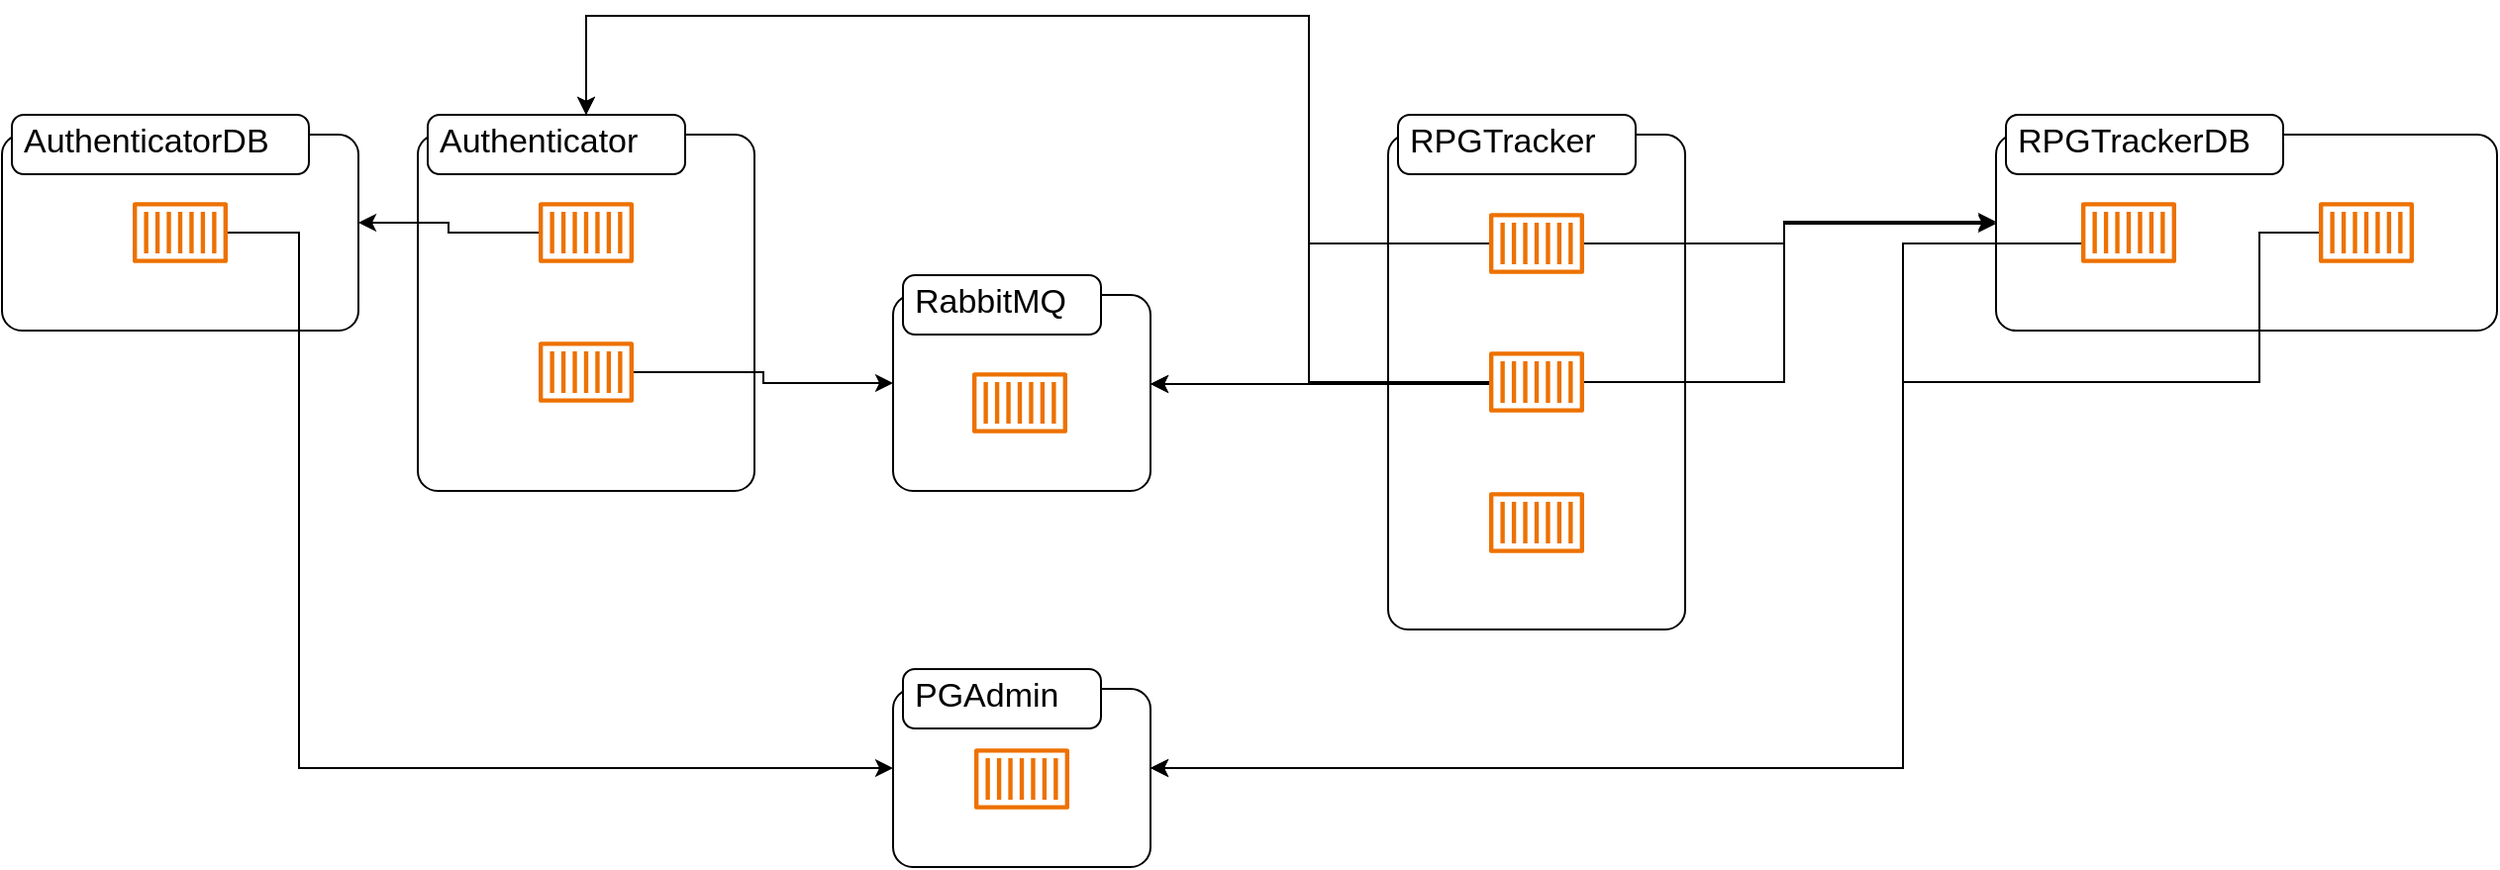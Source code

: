 <mxfile version="22.0.2" type="device">
  <diagram name="networking" id="xU_r3rcO1g7LZFFaFaic">
    <mxGraphModel dx="2245" dy="902" grid="1" gridSize="10" guides="1" tooltips="1" connect="1" arrows="1" fold="1" page="1" pageScale="1" pageWidth="827" pageHeight="1169" math="0" shadow="0">
      <root>
        <mxCell id="0" />
        <mxCell id="1" parent="0" />
        <mxCell id="vP1Gtf31Bn04vz9j_0ZI-1" value="" style="shape=mxgraph.mockup.containers.marginRect;rectMarginTop=10;strokeWidth=1;dashed=0;rounded=1;arcSize=5;recursiveResize=0;html=1;whiteSpace=wrap;fillColor=none;" vertex="1" parent="1">
          <mxGeometry x="270" y="201" width="130" height="109" as="geometry" />
        </mxCell>
        <mxCell id="vP1Gtf31Bn04vz9j_0ZI-2" value="RabbitMQ" style="shape=rect;strokeWidth=1;dashed=0;rounded=1;arcSize=20;fontSize=17;spacing=2;spacingTop=-2;align=left;autosize=1;spacingLeft=4;resizeWidth=0;resizeHeight=0;perimeter=none;html=1;whiteSpace=wrap;" vertex="1" parent="vP1Gtf31Bn04vz9j_0ZI-1">
          <mxGeometry x="5" width="100" height="30" as="geometry" />
        </mxCell>
        <mxCell id="ZK_tPGRw6LqMYWSewLje-2" value="&lt;font color=&quot;#ffffff&quot;&gt;rabbitmq&lt;/font&gt;" style="sketch=0;outlineConnect=0;fontColor=#232F3E;gradientColor=none;fillColor=#ED7100;strokeColor=none;dashed=0;verticalLabelPosition=bottom;verticalAlign=top;align=center;html=1;fontSize=12;fontStyle=0;aspect=fixed;pointerEvents=1;shape=mxgraph.aws4.container_1;" parent="vP1Gtf31Bn04vz9j_0ZI-1" vertex="1">
          <mxGeometry x="40" y="49" width="48" height="31" as="geometry" />
        </mxCell>
        <mxCell id="vP1Gtf31Bn04vz9j_0ZI-10" value="" style="shape=mxgraph.mockup.containers.marginRect;rectMarginTop=10;strokeWidth=1;dashed=0;rounded=1;arcSize=5;recursiveResize=0;html=1;whiteSpace=wrap;fillColor=none;" vertex="1" parent="1">
          <mxGeometry x="520" y="120" width="150" height="260" as="geometry" />
        </mxCell>
        <mxCell id="vP1Gtf31Bn04vz9j_0ZI-11" value="RPGTracker" style="shape=rect;strokeWidth=1;dashed=0;rounded=1;arcSize=20;fontSize=17;spacing=2;spacingTop=-2;align=left;autosize=1;spacingLeft=4;resizeWidth=0;resizeHeight=0;perimeter=none;html=1;whiteSpace=wrap;" vertex="1" parent="vP1Gtf31Bn04vz9j_0ZI-10">
          <mxGeometry x="5" width="120" height="30" as="geometry" />
        </mxCell>
        <mxCell id="vP1Gtf31Bn04vz9j_0ZI-12" value="&lt;font color=&quot;#ffffff&quot;&gt;rpgtracker-core&lt;/font&gt;" style="sketch=0;outlineConnect=0;fontColor=#232F3E;gradientColor=none;fillColor=#ED7100;strokeColor=none;dashed=0;verticalLabelPosition=bottom;verticalAlign=top;align=center;html=1;fontSize=12;fontStyle=0;aspect=fixed;pointerEvents=1;shape=mxgraph.aws4.container_1;" vertex="1" parent="vP1Gtf31Bn04vz9j_0ZI-10">
          <mxGeometry x="51" y="49.5" width="48" height="31" as="geometry" />
        </mxCell>
        <mxCell id="vP1Gtf31Bn04vz9j_0ZI-13" value="&lt;font color=&quot;#ffffff&quot;&gt;rpgtracker-coc&lt;/font&gt;" style="sketch=0;outlineConnect=0;fontColor=#232F3E;gradientColor=none;fillColor=#ED7100;strokeColor=none;dashed=0;verticalLabelPosition=bottom;verticalAlign=top;align=center;html=1;fontSize=12;fontStyle=0;aspect=fixed;pointerEvents=1;shape=mxgraph.aws4.container_1;" vertex="1" parent="vP1Gtf31Bn04vz9j_0ZI-10">
          <mxGeometry x="51" y="119.5" width="48" height="31" as="geometry" />
        </mxCell>
        <mxCell id="vP1Gtf31Bn04vz9j_0ZI-26" value="&lt;font color=&quot;#ffffff&quot;&gt;rpgtracker-gateway&lt;/font&gt;" style="sketch=0;outlineConnect=0;fontColor=#232F3E;gradientColor=none;fillColor=#ED7100;strokeColor=none;dashed=0;verticalLabelPosition=bottom;verticalAlign=top;align=center;html=1;fontSize=12;fontStyle=0;aspect=fixed;pointerEvents=1;shape=mxgraph.aws4.container_1;" vertex="1" parent="vP1Gtf31Bn04vz9j_0ZI-10">
          <mxGeometry x="51" y="190.5" width="48" height="31" as="geometry" />
        </mxCell>
        <mxCell id="vP1Gtf31Bn04vz9j_0ZI-14" style="edgeStyle=orthogonalEdgeStyle;rounded=0;orthogonalLoop=1;jettySize=auto;html=1;" edge="1" parent="1" source="vP1Gtf31Bn04vz9j_0ZI-12" target="vP1Gtf31Bn04vz9j_0ZI-1">
          <mxGeometry relative="1" as="geometry">
            <Array as="points">
              <mxPoint x="480" y="185" />
              <mxPoint x="480" y="256" />
            </Array>
          </mxGeometry>
        </mxCell>
        <mxCell id="vP1Gtf31Bn04vz9j_0ZI-15" style="edgeStyle=orthogonalEdgeStyle;rounded=0;orthogonalLoop=1;jettySize=auto;html=1;" edge="1" parent="1" source="vP1Gtf31Bn04vz9j_0ZI-13" target="vP1Gtf31Bn04vz9j_0ZI-1">
          <mxGeometry relative="1" as="geometry">
            <Array as="points">
              <mxPoint x="510" y="256" />
              <mxPoint x="510" y="256" />
            </Array>
          </mxGeometry>
        </mxCell>
        <mxCell id="vP1Gtf31Bn04vz9j_0ZI-20" value="" style="shape=mxgraph.mockup.containers.marginRect;rectMarginTop=10;strokeWidth=1;dashed=0;rounded=1;arcSize=5;recursiveResize=0;html=1;whiteSpace=wrap;fillColor=none;" vertex="1" parent="1">
          <mxGeometry x="270" y="400" width="130" height="100" as="geometry" />
        </mxCell>
        <mxCell id="vP1Gtf31Bn04vz9j_0ZI-21" value="PGAdmin" style="shape=rect;strokeWidth=1;dashed=0;rounded=1;arcSize=20;fontSize=17;spacing=2;spacingTop=-2;align=left;autosize=1;spacingLeft=4;resizeWidth=0;resizeHeight=0;perimeter=none;html=1;whiteSpace=wrap;" vertex="1" parent="vP1Gtf31Bn04vz9j_0ZI-20">
          <mxGeometry x="5" width="100" height="30" as="geometry" />
        </mxCell>
        <mxCell id="vP1Gtf31Bn04vz9j_0ZI-23" value="&lt;font color=&quot;#ffffff&quot;&gt;pgadmin&lt;/font&gt;" style="sketch=0;outlineConnect=0;fontColor=#232F3E;gradientColor=none;fillColor=#ED7100;strokeColor=none;dashed=0;verticalLabelPosition=bottom;verticalAlign=top;align=center;html=1;fontSize=12;fontStyle=0;aspect=fixed;pointerEvents=1;shape=mxgraph.aws4.container_1;" vertex="1" parent="vP1Gtf31Bn04vz9j_0ZI-20">
          <mxGeometry x="41" y="40" width="48" height="31" as="geometry" />
        </mxCell>
        <mxCell id="vP1Gtf31Bn04vz9j_0ZI-24" style="edgeStyle=orthogonalEdgeStyle;rounded=0;orthogonalLoop=1;jettySize=auto;html=1;" edge="1" parent="1" source="vP1Gtf31Bn04vz9j_0ZI-16" target="vP1Gtf31Bn04vz9j_0ZI-20">
          <mxGeometry relative="1" as="geometry">
            <Array as="points">
              <mxPoint x="780" y="185" />
              <mxPoint x="780" y="450" />
            </Array>
          </mxGeometry>
        </mxCell>
        <mxCell id="vP1Gtf31Bn04vz9j_0ZI-25" style="edgeStyle=orthogonalEdgeStyle;rounded=0;orthogonalLoop=1;jettySize=auto;html=1;" edge="1" parent="1" source="vP1Gtf31Bn04vz9j_0ZI-17" target="vP1Gtf31Bn04vz9j_0ZI-20">
          <mxGeometry relative="1" as="geometry">
            <Array as="points">
              <mxPoint x="960" y="180" />
              <mxPoint x="960" y="255" />
              <mxPoint x="780" y="255" />
              <mxPoint x="780" y="450" />
            </Array>
          </mxGeometry>
        </mxCell>
        <mxCell id="vP1Gtf31Bn04vz9j_0ZI-27" value="" style="shape=mxgraph.mockup.containers.marginRect;rectMarginTop=10;strokeWidth=1;dashed=0;rounded=1;arcSize=5;recursiveResize=0;html=1;whiteSpace=wrap;fillColor=none;" vertex="1" parent="1">
          <mxGeometry x="30" y="120" width="170" height="190" as="geometry" />
        </mxCell>
        <mxCell id="vP1Gtf31Bn04vz9j_0ZI-28" value="Authenticator" style="shape=rect;strokeWidth=1;dashed=0;rounded=1;arcSize=20;fontSize=17;spacing=2;spacingTop=-2;align=left;autosize=1;spacingLeft=4;resizeWidth=0;resizeHeight=0;perimeter=none;html=1;whiteSpace=wrap;" vertex="1" parent="vP1Gtf31Bn04vz9j_0ZI-27">
          <mxGeometry x="5" width="130" height="30" as="geometry" />
        </mxCell>
        <mxCell id="vP1Gtf31Bn04vz9j_0ZI-29" value="&lt;font color=&quot;#ffffff&quot;&gt;keycloak&lt;/font&gt;" style="sketch=0;outlineConnect=0;fontColor=#232F3E;gradientColor=none;fillColor=#ED7100;strokeColor=none;dashed=0;verticalLabelPosition=bottom;verticalAlign=top;align=center;html=1;fontSize=12;fontStyle=0;aspect=fixed;pointerEvents=1;shape=mxgraph.aws4.container_1;" vertex="1" parent="vP1Gtf31Bn04vz9j_0ZI-27">
          <mxGeometry x="61" y="44" width="48" height="31" as="geometry" />
        </mxCell>
        <mxCell id="vP1Gtf31Bn04vz9j_0ZI-31" value="&lt;font color=&quot;#ffffff&quot;&gt;user-service&lt;/font&gt;" style="sketch=0;outlineConnect=0;fontColor=#232F3E;gradientColor=none;fillColor=#ED7100;strokeColor=none;dashed=0;verticalLabelPosition=bottom;verticalAlign=top;align=center;html=1;fontSize=12;fontStyle=0;aspect=fixed;pointerEvents=1;shape=mxgraph.aws4.container_1;" vertex="1" parent="vP1Gtf31Bn04vz9j_0ZI-27">
          <mxGeometry x="61" y="114.5" width="48" height="31" as="geometry" />
        </mxCell>
        <mxCell id="vP1Gtf31Bn04vz9j_0ZI-32" style="edgeStyle=orthogonalEdgeStyle;rounded=0;orthogonalLoop=1;jettySize=auto;html=1;" edge="1" parent="1" source="vP1Gtf31Bn04vz9j_0ZI-12" target="vP1Gtf31Bn04vz9j_0ZI-27">
          <mxGeometry relative="1" as="geometry">
            <Array as="points">
              <mxPoint x="480" y="185" />
              <mxPoint x="480" y="70" />
              <mxPoint x="115" y="70" />
            </Array>
          </mxGeometry>
        </mxCell>
        <mxCell id="vP1Gtf31Bn04vz9j_0ZI-34" style="edgeStyle=orthogonalEdgeStyle;rounded=0;orthogonalLoop=1;jettySize=auto;html=1;" edge="1" parent="1" source="vP1Gtf31Bn04vz9j_0ZI-13" target="vP1Gtf31Bn04vz9j_0ZI-27">
          <mxGeometry relative="1" as="geometry">
            <Array as="points">
              <mxPoint x="480" y="255" />
              <mxPoint x="480" y="70" />
              <mxPoint x="115" y="70" />
            </Array>
          </mxGeometry>
        </mxCell>
        <mxCell id="vP1Gtf31Bn04vz9j_0ZI-35" value="" style="shape=mxgraph.mockup.containers.marginRect;rectMarginTop=10;strokeWidth=1;dashed=0;rounded=1;arcSize=5;recursiveResize=0;html=1;whiteSpace=wrap;fillColor=none;" vertex="1" parent="1">
          <mxGeometry x="827" y="120" width="253" height="109" as="geometry" />
        </mxCell>
        <mxCell id="vP1Gtf31Bn04vz9j_0ZI-36" value="RPGTrackerDB" style="shape=rect;strokeWidth=1;dashed=0;rounded=1;arcSize=20;fontSize=17;spacing=2;spacingTop=-2;align=left;autosize=1;spacingLeft=4;resizeWidth=0;resizeHeight=0;perimeter=none;html=1;whiteSpace=wrap;" vertex="1" parent="vP1Gtf31Bn04vz9j_0ZI-35">
          <mxGeometry x="5" width="140" height="30" as="geometry" />
        </mxCell>
        <mxCell id="vP1Gtf31Bn04vz9j_0ZI-16" value="&lt;font color=&quot;#ffffff&quot;&gt;rpgtracker-core-db&lt;/font&gt;" style="sketch=0;outlineConnect=0;fontColor=#232F3E;gradientColor=none;fillColor=#ED7100;strokeColor=none;dashed=0;verticalLabelPosition=bottom;verticalAlign=top;align=center;html=1;fontSize=12;fontStyle=0;aspect=fixed;pointerEvents=1;shape=mxgraph.aws4.container_1;" vertex="1" parent="vP1Gtf31Bn04vz9j_0ZI-35">
          <mxGeometry x="43" y="44" width="48" height="31" as="geometry" />
        </mxCell>
        <mxCell id="vP1Gtf31Bn04vz9j_0ZI-17" value="&lt;font color=&quot;#ffffff&quot;&gt;rpgtracker-coc-db&lt;/font&gt;" style="sketch=0;outlineConnect=0;fontColor=#232F3E;gradientColor=none;fillColor=#ED7100;strokeColor=none;dashed=0;verticalLabelPosition=bottom;verticalAlign=top;align=center;html=1;fontSize=12;fontStyle=0;aspect=fixed;pointerEvents=1;shape=mxgraph.aws4.container_1;" vertex="1" parent="vP1Gtf31Bn04vz9j_0ZI-35">
          <mxGeometry x="163" y="44" width="48" height="31" as="geometry" />
        </mxCell>
        <mxCell id="vP1Gtf31Bn04vz9j_0ZI-38" style="edgeStyle=orthogonalEdgeStyle;rounded=0;orthogonalLoop=1;jettySize=auto;html=1;" edge="1" parent="1" source="vP1Gtf31Bn04vz9j_0ZI-12" target="vP1Gtf31Bn04vz9j_0ZI-35">
          <mxGeometry relative="1" as="geometry">
            <Array as="points">
              <mxPoint x="720" y="185" />
              <mxPoint x="720" y="174" />
            </Array>
          </mxGeometry>
        </mxCell>
        <mxCell id="vP1Gtf31Bn04vz9j_0ZI-39" style="edgeStyle=orthogonalEdgeStyle;rounded=0;orthogonalLoop=1;jettySize=auto;html=1;" edge="1" parent="1" source="vP1Gtf31Bn04vz9j_0ZI-13" target="vP1Gtf31Bn04vz9j_0ZI-35">
          <mxGeometry relative="1" as="geometry">
            <Array as="points">
              <mxPoint x="720" y="255" />
              <mxPoint x="720" y="175" />
            </Array>
          </mxGeometry>
        </mxCell>
        <mxCell id="vP1Gtf31Bn04vz9j_0ZI-40" value="" style="shape=mxgraph.mockup.containers.marginRect;rectMarginTop=10;strokeWidth=1;dashed=0;rounded=1;arcSize=5;recursiveResize=0;html=1;whiteSpace=wrap;fillColor=none;" vertex="1" parent="1">
          <mxGeometry x="-180" y="120" width="180" height="109" as="geometry" />
        </mxCell>
        <mxCell id="vP1Gtf31Bn04vz9j_0ZI-41" value="AuthenticatorDB" style="shape=rect;strokeWidth=1;dashed=0;rounded=1;arcSize=20;fontSize=17;spacing=2;spacingTop=-2;align=left;autosize=1;spacingLeft=4;resizeWidth=0;resizeHeight=0;perimeter=none;html=1;whiteSpace=wrap;" vertex="1" parent="vP1Gtf31Bn04vz9j_0ZI-40">
          <mxGeometry x="5" width="150" height="30" as="geometry" />
        </mxCell>
        <mxCell id="vP1Gtf31Bn04vz9j_0ZI-44" value="&lt;font color=&quot;#ffffff&quot;&gt;keycloak-db&lt;/font&gt;" style="sketch=0;outlineConnect=0;fontColor=#232F3E;gradientColor=none;fillColor=#ED7100;strokeColor=none;dashed=0;verticalLabelPosition=bottom;verticalAlign=top;align=center;html=1;fontSize=12;fontStyle=0;aspect=fixed;pointerEvents=1;shape=mxgraph.aws4.container_1;" vertex="1" parent="vP1Gtf31Bn04vz9j_0ZI-40">
          <mxGeometry x="66" y="44" width="48" height="31" as="geometry" />
        </mxCell>
        <mxCell id="vP1Gtf31Bn04vz9j_0ZI-45" style="edgeStyle=orthogonalEdgeStyle;rounded=0;orthogonalLoop=1;jettySize=auto;html=1;" edge="1" parent="1" source="vP1Gtf31Bn04vz9j_0ZI-44" target="vP1Gtf31Bn04vz9j_0ZI-20">
          <mxGeometry relative="1" as="geometry">
            <Array as="points">
              <mxPoint x="-30" y="179" />
              <mxPoint x="-30" y="450" />
            </Array>
          </mxGeometry>
        </mxCell>
        <mxCell id="vP1Gtf31Bn04vz9j_0ZI-46" style="edgeStyle=orthogonalEdgeStyle;rounded=0;orthogonalLoop=1;jettySize=auto;html=1;" edge="1" parent="1" source="vP1Gtf31Bn04vz9j_0ZI-29" target="vP1Gtf31Bn04vz9j_0ZI-40">
          <mxGeometry relative="1" as="geometry" />
        </mxCell>
        <mxCell id="vP1Gtf31Bn04vz9j_0ZI-47" style="edgeStyle=orthogonalEdgeStyle;rounded=0;orthogonalLoop=1;jettySize=auto;html=1;" edge="1" parent="1" source="vP1Gtf31Bn04vz9j_0ZI-31" target="vP1Gtf31Bn04vz9j_0ZI-1">
          <mxGeometry relative="1" as="geometry" />
        </mxCell>
      </root>
    </mxGraphModel>
  </diagram>
</mxfile>
